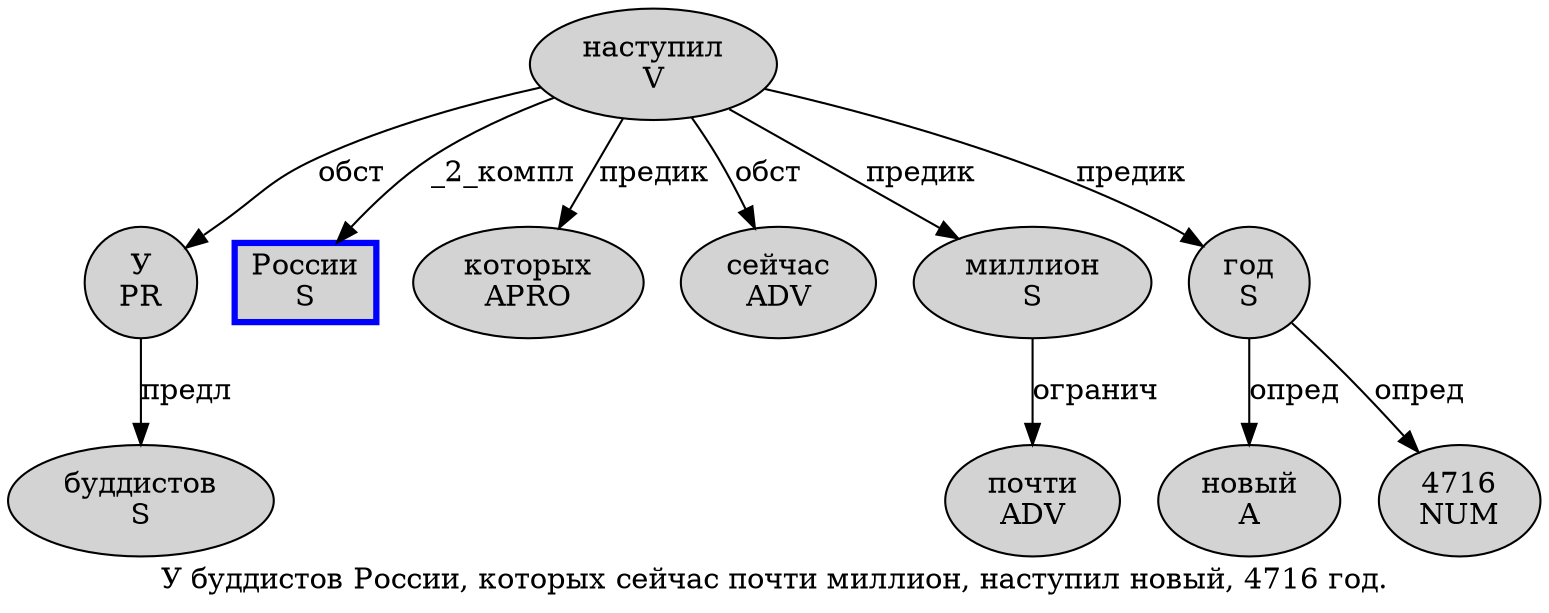 digraph SENTENCE_1317 {
	graph [label="У буддистов России, которых сейчас почти миллион, наступил новый, 4716 год."]
	node [style=filled]
		0 [label="У
PR" color="" fillcolor=lightgray penwidth=1 shape=ellipse]
		1 [label="буддистов
S" color="" fillcolor=lightgray penwidth=1 shape=ellipse]
		2 [label="России
S" color=blue fillcolor=lightgray penwidth=3 shape=box]
		4 [label="которых
APRO" color="" fillcolor=lightgray penwidth=1 shape=ellipse]
		5 [label="сейчас
ADV" color="" fillcolor=lightgray penwidth=1 shape=ellipse]
		6 [label="почти
ADV" color="" fillcolor=lightgray penwidth=1 shape=ellipse]
		7 [label="миллион
S" color="" fillcolor=lightgray penwidth=1 shape=ellipse]
		9 [label="наступил
V" color="" fillcolor=lightgray penwidth=1 shape=ellipse]
		10 [label="новый
A" color="" fillcolor=lightgray penwidth=1 shape=ellipse]
		12 [label="4716
NUM" color="" fillcolor=lightgray penwidth=1 shape=ellipse]
		13 [label="год
S" color="" fillcolor=lightgray penwidth=1 shape=ellipse]
			13 -> 10 [label="опред"]
			13 -> 12 [label="опред"]
			7 -> 6 [label="огранич"]
			0 -> 1 [label="предл"]
			9 -> 0 [label="обст"]
			9 -> 2 [label="_2_компл"]
			9 -> 4 [label="предик"]
			9 -> 5 [label="обст"]
			9 -> 7 [label="предик"]
			9 -> 13 [label="предик"]
}